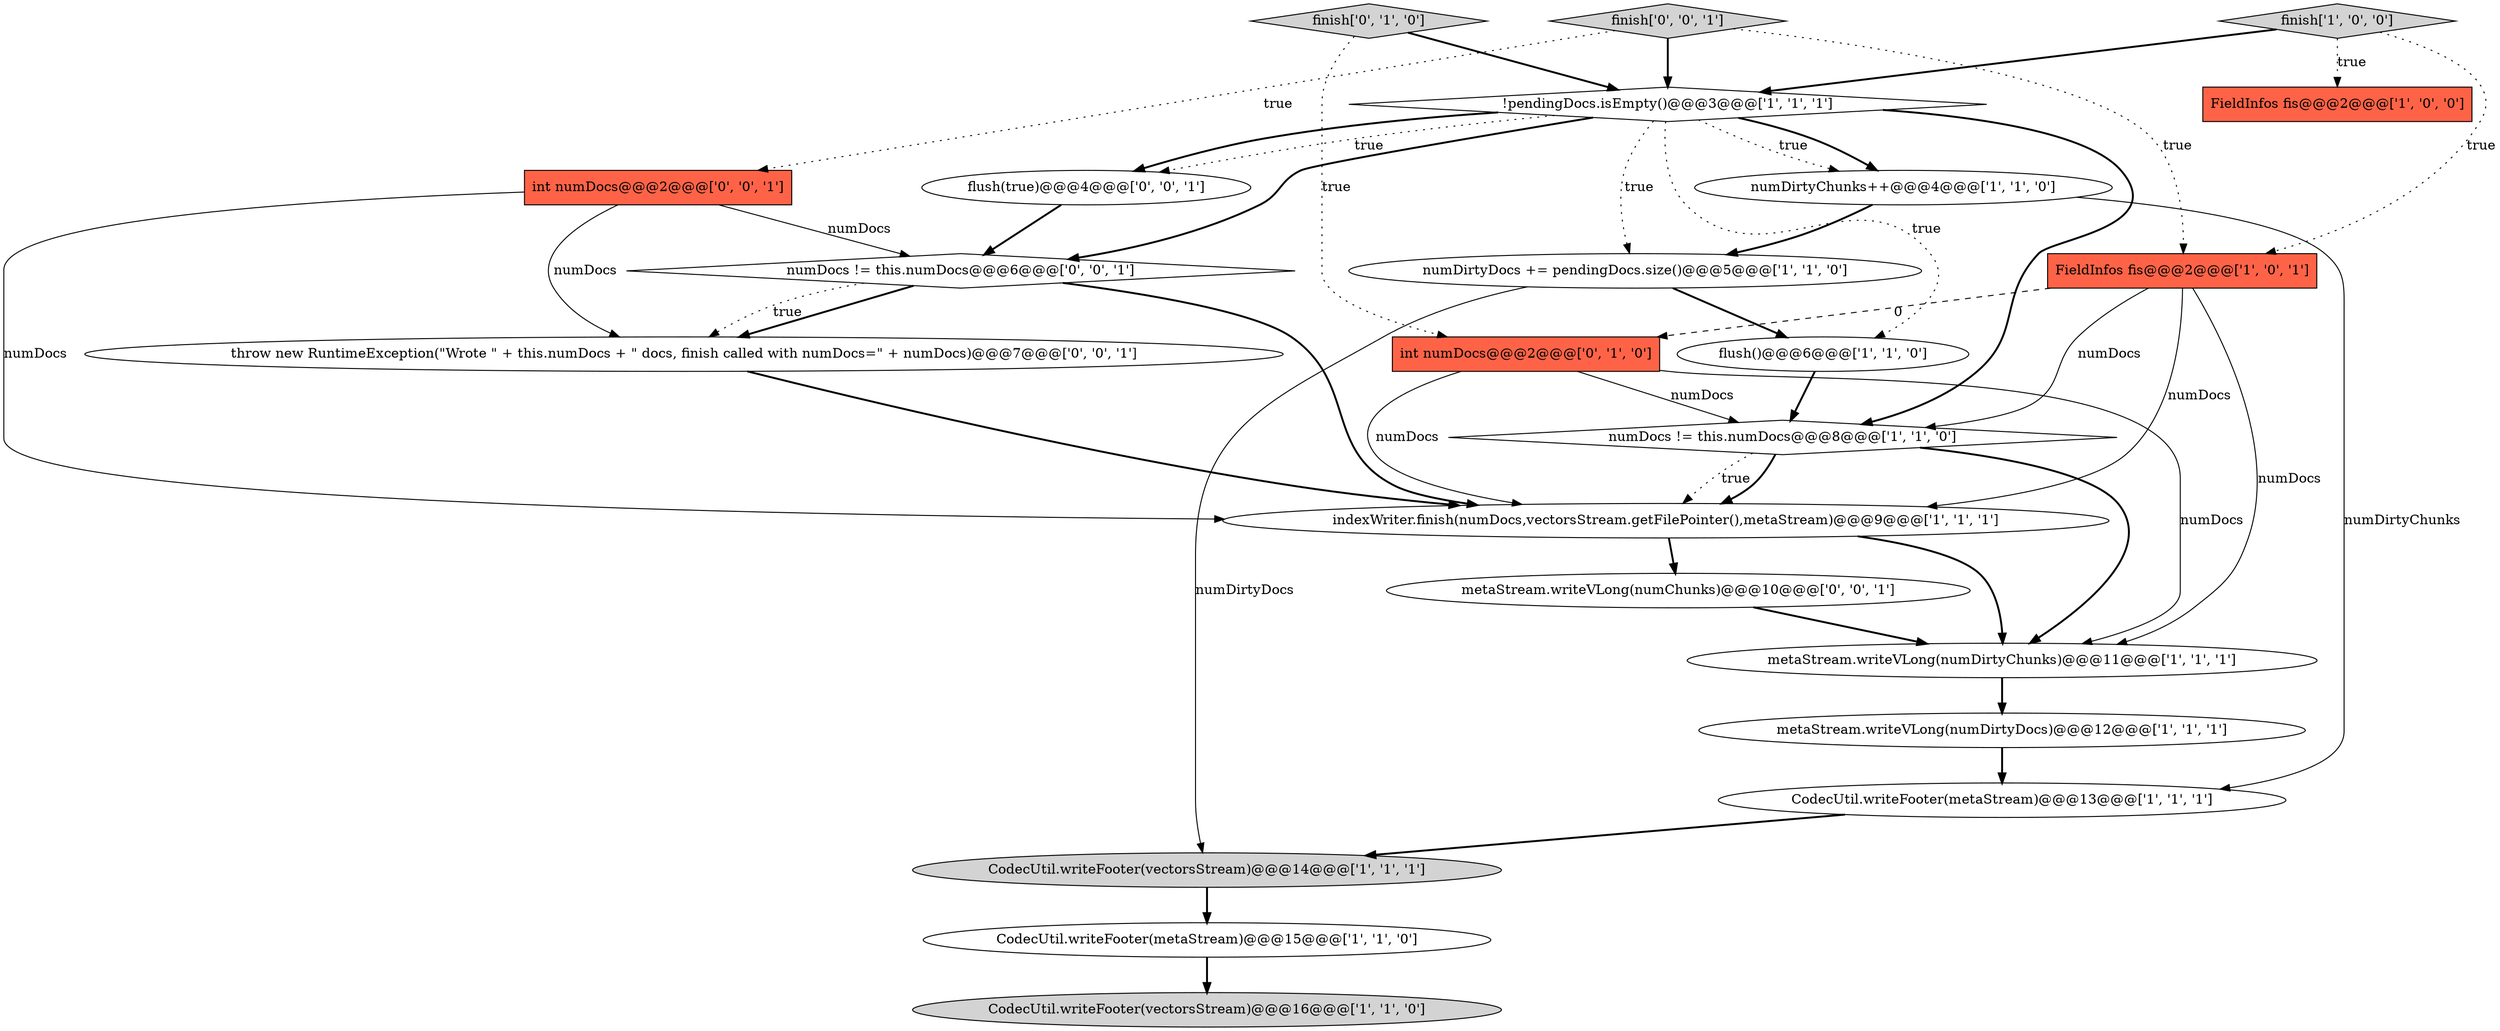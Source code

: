 digraph {
0 [style = filled, label = "finish['1', '0', '0']", fillcolor = lightgray, shape = diamond image = "AAA0AAABBB1BBB"];
5 [style = filled, label = "numDirtyDocs += pendingDocs.size()@@@5@@@['1', '1', '0']", fillcolor = white, shape = ellipse image = "AAA0AAABBB1BBB"];
3 [style = filled, label = "CodecUtil.writeFooter(metaStream)@@@15@@@['1', '1', '0']", fillcolor = white, shape = ellipse image = "AAA0AAABBB1BBB"];
16 [style = filled, label = "int numDocs@@@2@@@['0', '1', '0']", fillcolor = tomato, shape = box image = "AAA1AAABBB2BBB"];
2 [style = filled, label = "CodecUtil.writeFooter(metaStream)@@@13@@@['1', '1', '1']", fillcolor = white, shape = ellipse image = "AAA0AAABBB1BBB"];
6 [style = filled, label = "metaStream.writeVLong(numDirtyDocs)@@@12@@@['1', '1', '1']", fillcolor = white, shape = ellipse image = "AAA0AAABBB1BBB"];
17 [style = filled, label = "numDocs != this.numDocs@@@6@@@['0', '0', '1']", fillcolor = white, shape = diamond image = "AAA0AAABBB3BBB"];
10 [style = filled, label = "numDocs != this.numDocs@@@8@@@['1', '1', '0']", fillcolor = white, shape = diamond image = "AAA0AAABBB1BBB"];
11 [style = filled, label = "metaStream.writeVLong(numDirtyChunks)@@@11@@@['1', '1', '1']", fillcolor = white, shape = ellipse image = "AAA0AAABBB1BBB"];
12 [style = filled, label = "CodecUtil.writeFooter(vectorsStream)@@@14@@@['1', '1', '1']", fillcolor = lightgray, shape = ellipse image = "AAA0AAABBB1BBB"];
9 [style = filled, label = "flush()@@@6@@@['1', '1', '0']", fillcolor = white, shape = ellipse image = "AAA0AAABBB1BBB"];
14 [style = filled, label = "FieldInfos fis@@@2@@@['1', '0', '1']", fillcolor = tomato, shape = box image = "AAA0AAABBB1BBB"];
19 [style = filled, label = "metaStream.writeVLong(numChunks)@@@10@@@['0', '0', '1']", fillcolor = white, shape = ellipse image = "AAA0AAABBB3BBB"];
8 [style = filled, label = "numDirtyChunks++@@@4@@@['1', '1', '0']", fillcolor = white, shape = ellipse image = "AAA0AAABBB1BBB"];
1 [style = filled, label = "!pendingDocs.isEmpty()@@@3@@@['1', '1', '1']", fillcolor = white, shape = diamond image = "AAA0AAABBB1BBB"];
4 [style = filled, label = "CodecUtil.writeFooter(vectorsStream)@@@16@@@['1', '1', '0']", fillcolor = lightgray, shape = ellipse image = "AAA0AAABBB1BBB"];
15 [style = filled, label = "finish['0', '1', '0']", fillcolor = lightgray, shape = diamond image = "AAA0AAABBB2BBB"];
18 [style = filled, label = "int numDocs@@@2@@@['0', '0', '1']", fillcolor = tomato, shape = box image = "AAA0AAABBB3BBB"];
13 [style = filled, label = "indexWriter.finish(numDocs,vectorsStream.getFilePointer(),metaStream)@@@9@@@['1', '1', '1']", fillcolor = white, shape = ellipse image = "AAA0AAABBB1BBB"];
20 [style = filled, label = "finish['0', '0', '1']", fillcolor = lightgray, shape = diamond image = "AAA0AAABBB3BBB"];
7 [style = filled, label = "FieldInfos fis@@@2@@@['1', '0', '0']", fillcolor = tomato, shape = box image = "AAA0AAABBB1BBB"];
21 [style = filled, label = "flush(true)@@@4@@@['0', '0', '1']", fillcolor = white, shape = ellipse image = "AAA0AAABBB3BBB"];
22 [style = filled, label = "throw new RuntimeException(\"Wrote \" + this.numDocs + \" docs, finish called with numDocs=\" + numDocs)@@@7@@@['0', '0', '1']", fillcolor = white, shape = ellipse image = "AAA0AAABBB3BBB"];
1->8 [style = bold, label=""];
5->9 [style = bold, label=""];
11->6 [style = bold, label=""];
16->10 [style = solid, label="numDocs"];
20->14 [style = dotted, label="true"];
1->21 [style = dotted, label="true"];
19->11 [style = bold, label=""];
14->10 [style = solid, label="numDocs"];
18->17 [style = solid, label="numDocs"];
9->10 [style = bold, label=""];
15->16 [style = dotted, label="true"];
17->22 [style = bold, label=""];
20->1 [style = bold, label=""];
14->13 [style = solid, label="numDocs"];
5->12 [style = solid, label="numDirtyDocs"];
13->11 [style = bold, label=""];
3->4 [style = bold, label=""];
2->12 [style = bold, label=""];
1->17 [style = bold, label=""];
6->2 [style = bold, label=""];
13->19 [style = bold, label=""];
18->22 [style = solid, label="numDocs"];
8->5 [style = bold, label=""];
10->13 [style = dotted, label="true"];
10->13 [style = bold, label=""];
15->1 [style = bold, label=""];
1->21 [style = bold, label=""];
0->1 [style = bold, label=""];
1->9 [style = dotted, label="true"];
1->8 [style = dotted, label="true"];
20->18 [style = dotted, label="true"];
16->11 [style = solid, label="numDocs"];
17->22 [style = dotted, label="true"];
0->14 [style = dotted, label="true"];
14->11 [style = solid, label="numDocs"];
17->13 [style = bold, label=""];
12->3 [style = bold, label=""];
8->2 [style = solid, label="numDirtyChunks"];
14->16 [style = dashed, label="0"];
1->10 [style = bold, label=""];
21->17 [style = bold, label=""];
16->13 [style = solid, label="numDocs"];
18->13 [style = solid, label="numDocs"];
1->5 [style = dotted, label="true"];
22->13 [style = bold, label=""];
0->7 [style = dotted, label="true"];
10->11 [style = bold, label=""];
}
